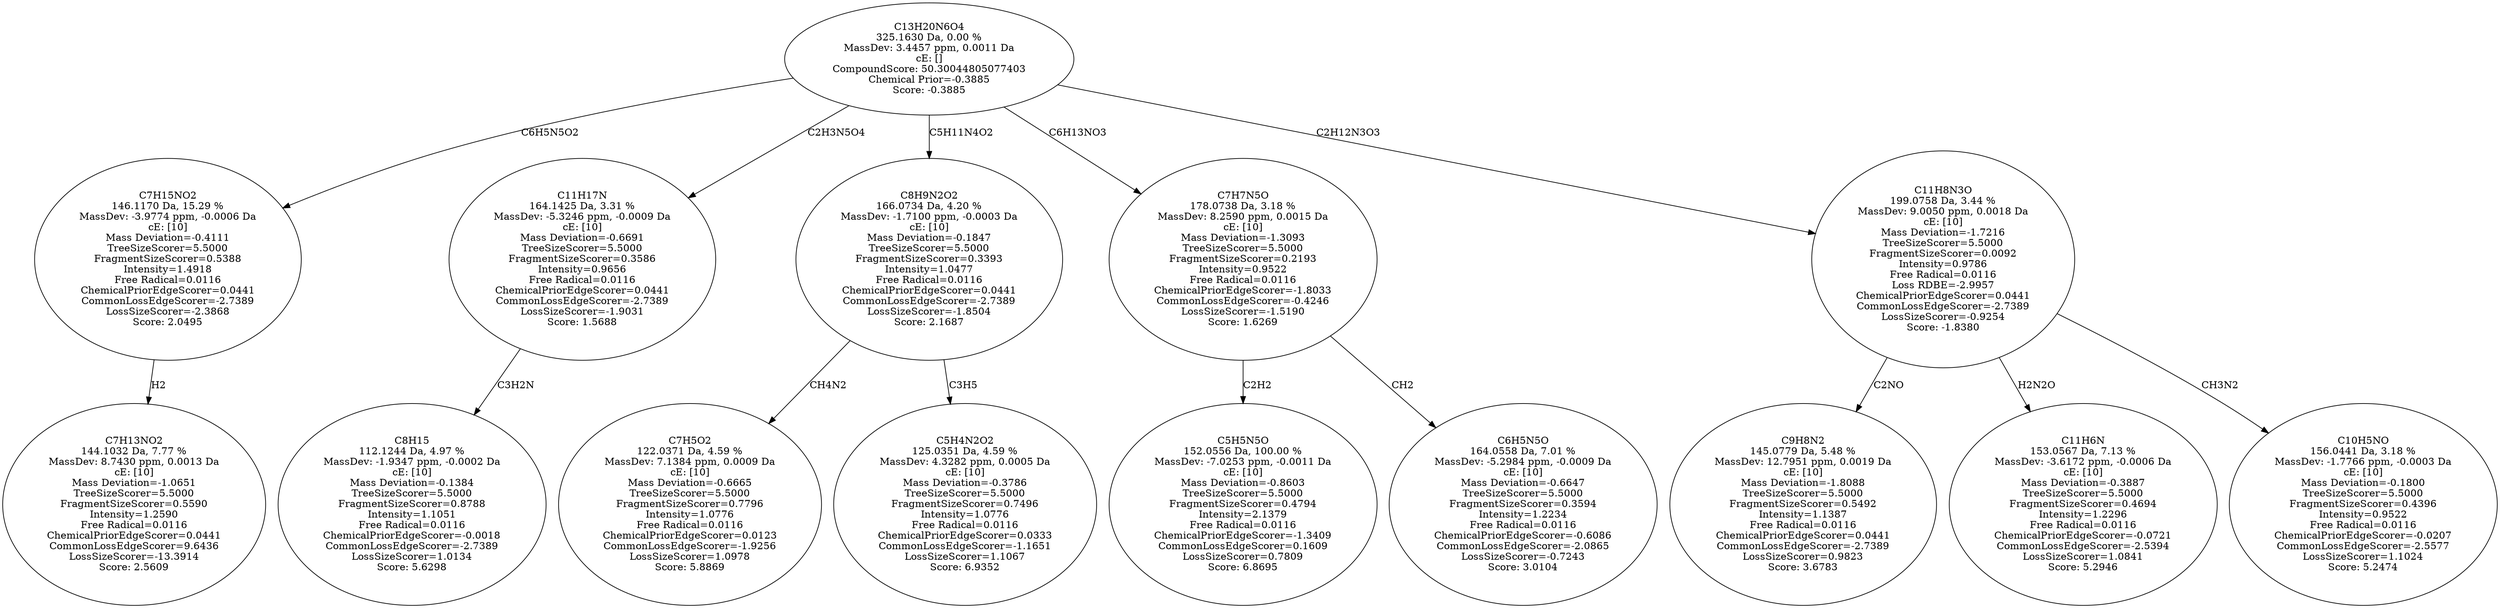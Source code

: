strict digraph {
v1 [label="C7H13NO2\n144.1032 Da, 7.77 %\nMassDev: 8.7430 ppm, 0.0013 Da\ncE: [10]\nMass Deviation=-1.0651\nTreeSizeScorer=5.5000\nFragmentSizeScorer=0.5590\nIntensity=1.2590\nFree Radical=0.0116\nChemicalPriorEdgeScorer=0.0441\nCommonLossEdgeScorer=9.6436\nLossSizeScorer=-13.3914\nScore: 2.5609"];
v2 [label="C7H15NO2\n146.1170 Da, 15.29 %\nMassDev: -3.9774 ppm, -0.0006 Da\ncE: [10]\nMass Deviation=-0.4111\nTreeSizeScorer=5.5000\nFragmentSizeScorer=0.5388\nIntensity=1.4918\nFree Radical=0.0116\nChemicalPriorEdgeScorer=0.0441\nCommonLossEdgeScorer=-2.7389\nLossSizeScorer=-2.3868\nScore: 2.0495"];
v3 [label="C8H15\n112.1244 Da, 4.97 %\nMassDev: -1.9347 ppm, -0.0002 Da\ncE: [10]\nMass Deviation=-0.1384\nTreeSizeScorer=5.5000\nFragmentSizeScorer=0.8788\nIntensity=1.1051\nFree Radical=0.0116\nChemicalPriorEdgeScorer=-0.0018\nCommonLossEdgeScorer=-2.7389\nLossSizeScorer=1.0134\nScore: 5.6298"];
v4 [label="C11H17N\n164.1425 Da, 3.31 %\nMassDev: -5.3246 ppm, -0.0009 Da\ncE: [10]\nMass Deviation=-0.6691\nTreeSizeScorer=5.5000\nFragmentSizeScorer=0.3586\nIntensity=0.9656\nFree Radical=0.0116\nChemicalPriorEdgeScorer=0.0441\nCommonLossEdgeScorer=-2.7389\nLossSizeScorer=-1.9031\nScore: 1.5688"];
v5 [label="C7H5O2\n122.0371 Da, 4.59 %\nMassDev: 7.1384 ppm, 0.0009 Da\ncE: [10]\nMass Deviation=-0.6665\nTreeSizeScorer=5.5000\nFragmentSizeScorer=0.7796\nIntensity=1.0776\nFree Radical=0.0116\nChemicalPriorEdgeScorer=0.0123\nCommonLossEdgeScorer=-1.9256\nLossSizeScorer=1.0978\nScore: 5.8869"];
v6 [label="C5H4N2O2\n125.0351 Da, 4.59 %\nMassDev: 4.3282 ppm, 0.0005 Da\ncE: [10]\nMass Deviation=-0.3786\nTreeSizeScorer=5.5000\nFragmentSizeScorer=0.7496\nIntensity=1.0776\nFree Radical=0.0116\nChemicalPriorEdgeScorer=0.0333\nCommonLossEdgeScorer=-1.1651\nLossSizeScorer=1.1067\nScore: 6.9352"];
v7 [label="C8H9N2O2\n166.0734 Da, 4.20 %\nMassDev: -1.7100 ppm, -0.0003 Da\ncE: [10]\nMass Deviation=-0.1847\nTreeSizeScorer=5.5000\nFragmentSizeScorer=0.3393\nIntensity=1.0477\nFree Radical=0.0116\nChemicalPriorEdgeScorer=0.0441\nCommonLossEdgeScorer=-2.7389\nLossSizeScorer=-1.8504\nScore: 2.1687"];
v8 [label="C5H5N5O\n152.0556 Da, 100.00 %\nMassDev: -7.0253 ppm, -0.0011 Da\ncE: [10]\nMass Deviation=-0.8603\nTreeSizeScorer=5.5000\nFragmentSizeScorer=0.4794\nIntensity=2.1379\nFree Radical=0.0116\nChemicalPriorEdgeScorer=-1.3409\nCommonLossEdgeScorer=0.1609\nLossSizeScorer=0.7809\nScore: 6.8695"];
v9 [label="C6H5N5O\n164.0558 Da, 7.01 %\nMassDev: -5.2984 ppm, -0.0009 Da\ncE: [10]\nMass Deviation=-0.6647\nTreeSizeScorer=5.5000\nFragmentSizeScorer=0.3594\nIntensity=1.2234\nFree Radical=0.0116\nChemicalPriorEdgeScorer=-0.6086\nCommonLossEdgeScorer=-2.0865\nLossSizeScorer=-0.7243\nScore: 3.0104"];
v10 [label="C7H7N5O\n178.0738 Da, 3.18 %\nMassDev: 8.2590 ppm, 0.0015 Da\ncE: [10]\nMass Deviation=-1.3093\nTreeSizeScorer=5.5000\nFragmentSizeScorer=0.2193\nIntensity=0.9522\nFree Radical=0.0116\nChemicalPriorEdgeScorer=-1.8033\nCommonLossEdgeScorer=-0.4246\nLossSizeScorer=-1.5190\nScore: 1.6269"];
v11 [label="C9H8N2\n145.0779 Da, 5.48 %\nMassDev: 12.7951 ppm, 0.0019 Da\ncE: [10]\nMass Deviation=-1.8088\nTreeSizeScorer=5.5000\nFragmentSizeScorer=0.5492\nIntensity=1.1387\nFree Radical=0.0116\nChemicalPriorEdgeScorer=0.0441\nCommonLossEdgeScorer=-2.7389\nLossSizeScorer=0.9823\nScore: 3.6783"];
v12 [label="C11H6N\n153.0567 Da, 7.13 %\nMassDev: -3.6172 ppm, -0.0006 Da\ncE: [10]\nMass Deviation=-0.3887\nTreeSizeScorer=5.5000\nFragmentSizeScorer=0.4694\nIntensity=1.2296\nFree Radical=0.0116\nChemicalPriorEdgeScorer=-0.0721\nCommonLossEdgeScorer=-2.5394\nLossSizeScorer=1.0841\nScore: 5.2946"];
v13 [label="C10H5NO\n156.0441 Da, 3.18 %\nMassDev: -1.7766 ppm, -0.0003 Da\ncE: [10]\nMass Deviation=-0.1800\nTreeSizeScorer=5.5000\nFragmentSizeScorer=0.4396\nIntensity=0.9522\nFree Radical=0.0116\nChemicalPriorEdgeScorer=-0.0207\nCommonLossEdgeScorer=-2.5577\nLossSizeScorer=1.1024\nScore: 5.2474"];
v14 [label="C11H8N3O\n199.0758 Da, 3.44 %\nMassDev: 9.0050 ppm, 0.0018 Da\ncE: [10]\nMass Deviation=-1.7216\nTreeSizeScorer=5.5000\nFragmentSizeScorer=0.0092\nIntensity=0.9786\nFree Radical=0.0116\nLoss RDBE=-2.9957\nChemicalPriorEdgeScorer=0.0441\nCommonLossEdgeScorer=-2.7389\nLossSizeScorer=-0.9254\nScore: -1.8380"];
v15 [label="C13H20N6O4\n325.1630 Da, 0.00 %\nMassDev: 3.4457 ppm, 0.0011 Da\ncE: []\nCompoundScore: 50.30044805077403\nChemical Prior=-0.3885\nScore: -0.3885"];
v2 -> v1 [label="H2"];
v15 -> v2 [label="C6H5N5O2"];
v4 -> v3 [label="C3H2N"];
v15 -> v4 [label="C2H3N5O4"];
v7 -> v5 [label="CH4N2"];
v7 -> v6 [label="C3H5"];
v15 -> v7 [label="C5H11N4O2"];
v10 -> v8 [label="C2H2"];
v10 -> v9 [label="CH2"];
v15 -> v10 [label="C6H13NO3"];
v14 -> v11 [label="C2NO"];
v14 -> v12 [label="H2N2O"];
v14 -> v13 [label="CH3N2"];
v15 -> v14 [label="C2H12N3O3"];
}